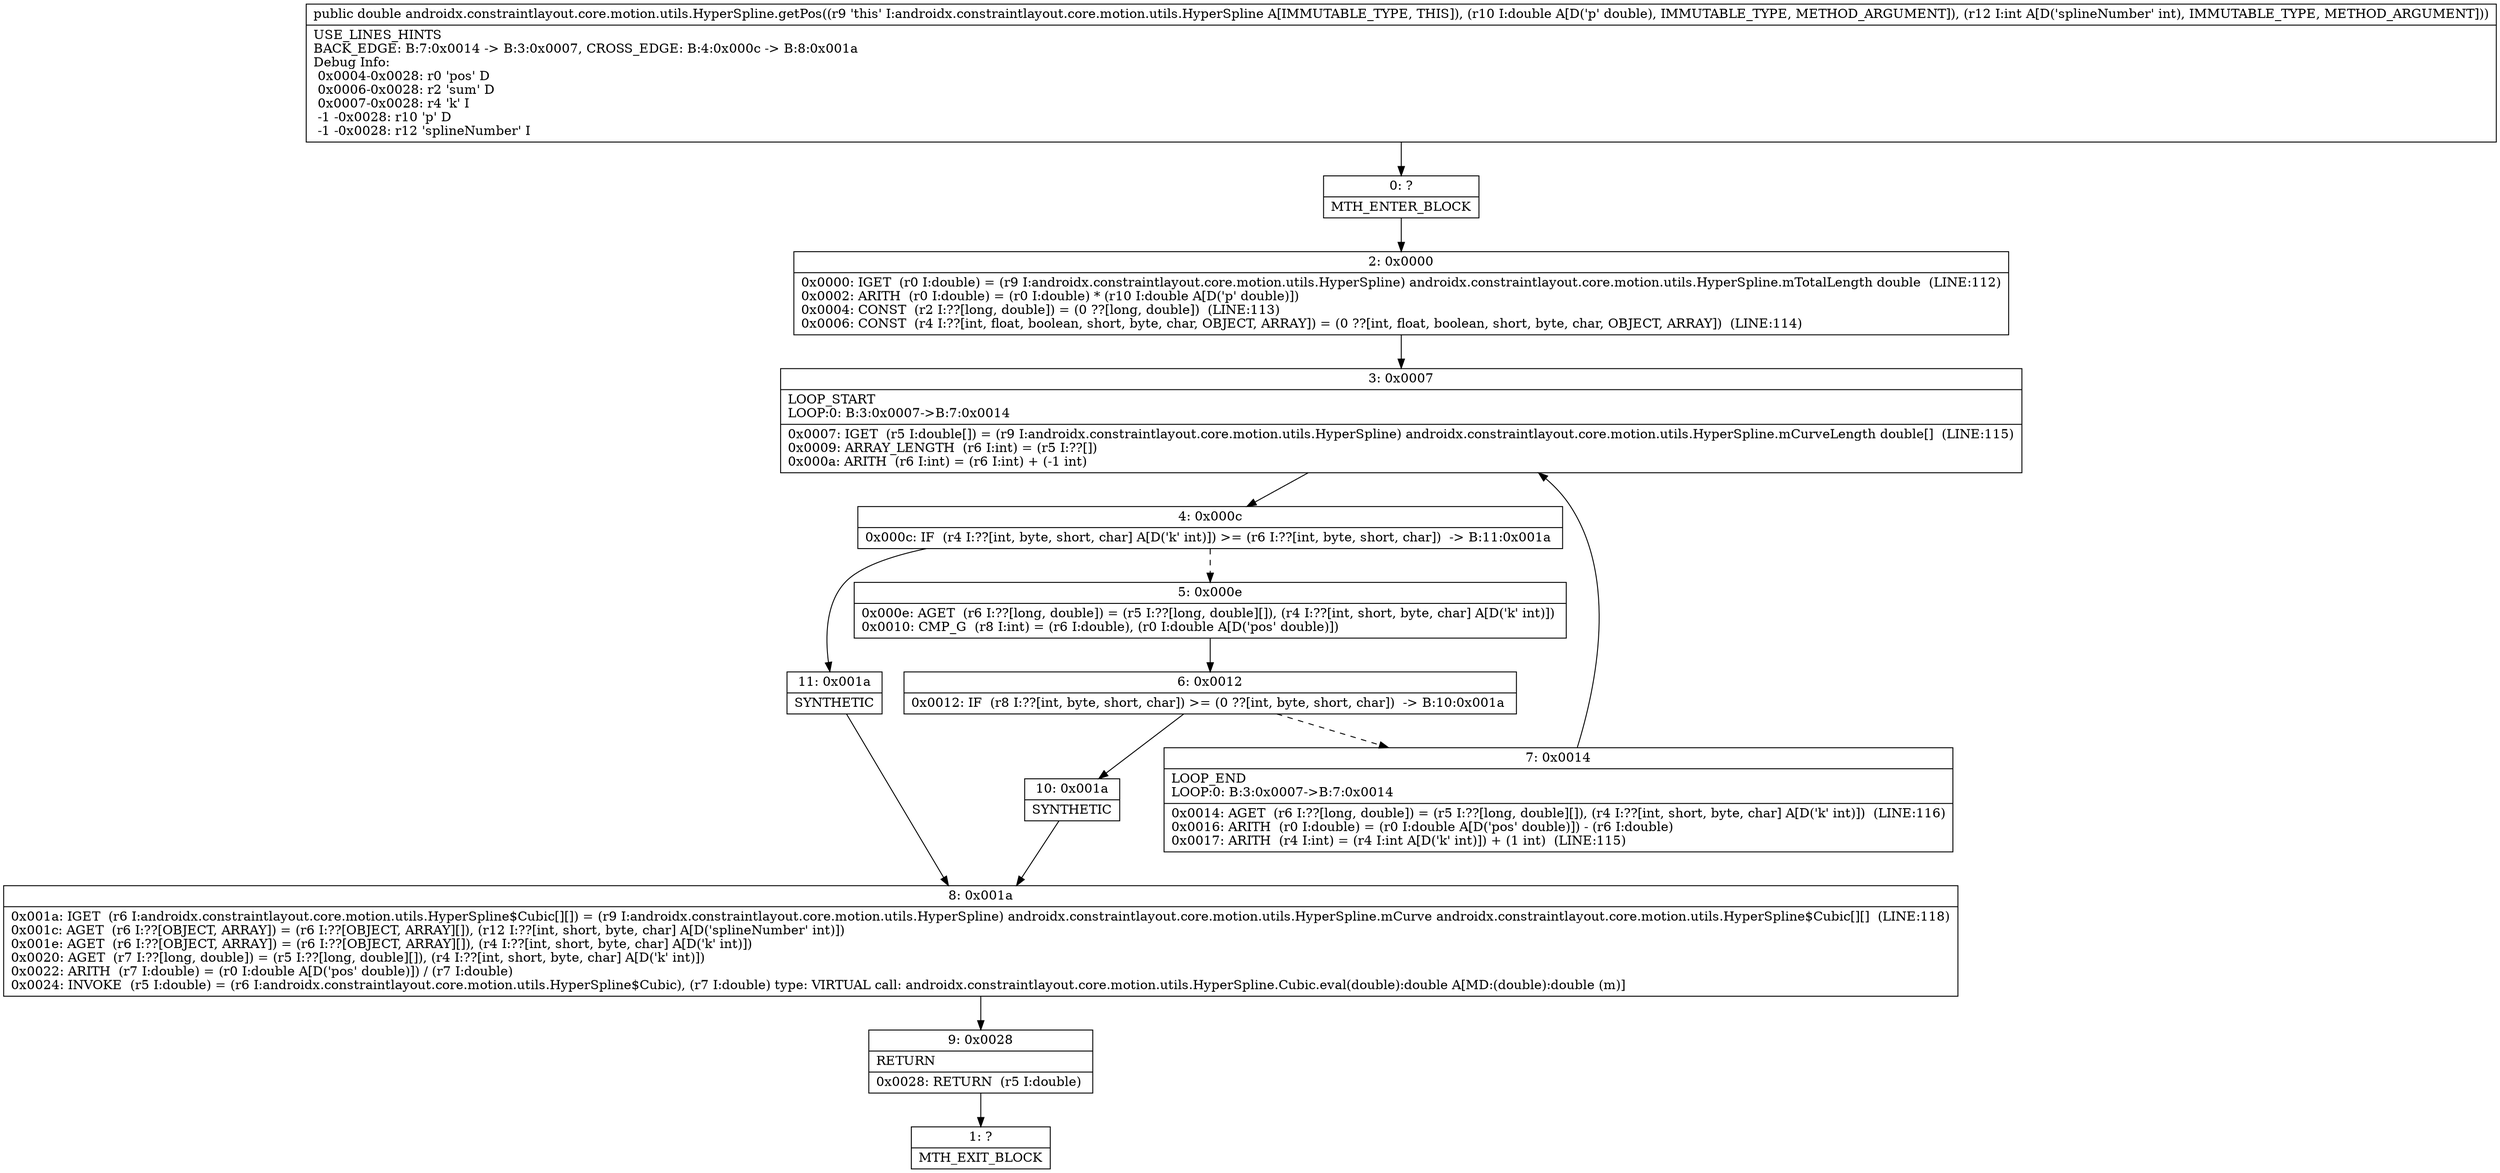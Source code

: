 digraph "CFG forandroidx.constraintlayout.core.motion.utils.HyperSpline.getPos(DI)D" {
Node_0 [shape=record,label="{0\:\ ?|MTH_ENTER_BLOCK\l}"];
Node_2 [shape=record,label="{2\:\ 0x0000|0x0000: IGET  (r0 I:double) = (r9 I:androidx.constraintlayout.core.motion.utils.HyperSpline) androidx.constraintlayout.core.motion.utils.HyperSpline.mTotalLength double  (LINE:112)\l0x0002: ARITH  (r0 I:double) = (r0 I:double) * (r10 I:double A[D('p' double)]) \l0x0004: CONST  (r2 I:??[long, double]) = (0 ??[long, double])  (LINE:113)\l0x0006: CONST  (r4 I:??[int, float, boolean, short, byte, char, OBJECT, ARRAY]) = (0 ??[int, float, boolean, short, byte, char, OBJECT, ARRAY])  (LINE:114)\l}"];
Node_3 [shape=record,label="{3\:\ 0x0007|LOOP_START\lLOOP:0: B:3:0x0007\-\>B:7:0x0014\l|0x0007: IGET  (r5 I:double[]) = (r9 I:androidx.constraintlayout.core.motion.utils.HyperSpline) androidx.constraintlayout.core.motion.utils.HyperSpline.mCurveLength double[]  (LINE:115)\l0x0009: ARRAY_LENGTH  (r6 I:int) = (r5 I:??[]) \l0x000a: ARITH  (r6 I:int) = (r6 I:int) + (\-1 int) \l}"];
Node_4 [shape=record,label="{4\:\ 0x000c|0x000c: IF  (r4 I:??[int, byte, short, char] A[D('k' int)]) \>= (r6 I:??[int, byte, short, char])  \-\> B:11:0x001a \l}"];
Node_5 [shape=record,label="{5\:\ 0x000e|0x000e: AGET  (r6 I:??[long, double]) = (r5 I:??[long, double][]), (r4 I:??[int, short, byte, char] A[D('k' int)]) \l0x0010: CMP_G  (r8 I:int) = (r6 I:double), (r0 I:double A[D('pos' double)]) \l}"];
Node_6 [shape=record,label="{6\:\ 0x0012|0x0012: IF  (r8 I:??[int, byte, short, char]) \>= (0 ??[int, byte, short, char])  \-\> B:10:0x001a \l}"];
Node_7 [shape=record,label="{7\:\ 0x0014|LOOP_END\lLOOP:0: B:3:0x0007\-\>B:7:0x0014\l|0x0014: AGET  (r6 I:??[long, double]) = (r5 I:??[long, double][]), (r4 I:??[int, short, byte, char] A[D('k' int)])  (LINE:116)\l0x0016: ARITH  (r0 I:double) = (r0 I:double A[D('pos' double)]) \- (r6 I:double) \l0x0017: ARITH  (r4 I:int) = (r4 I:int A[D('k' int)]) + (1 int)  (LINE:115)\l}"];
Node_10 [shape=record,label="{10\:\ 0x001a|SYNTHETIC\l}"];
Node_8 [shape=record,label="{8\:\ 0x001a|0x001a: IGET  (r6 I:androidx.constraintlayout.core.motion.utils.HyperSpline$Cubic[][]) = (r9 I:androidx.constraintlayout.core.motion.utils.HyperSpline) androidx.constraintlayout.core.motion.utils.HyperSpline.mCurve androidx.constraintlayout.core.motion.utils.HyperSpline$Cubic[][]  (LINE:118)\l0x001c: AGET  (r6 I:??[OBJECT, ARRAY]) = (r6 I:??[OBJECT, ARRAY][]), (r12 I:??[int, short, byte, char] A[D('splineNumber' int)]) \l0x001e: AGET  (r6 I:??[OBJECT, ARRAY]) = (r6 I:??[OBJECT, ARRAY][]), (r4 I:??[int, short, byte, char] A[D('k' int)]) \l0x0020: AGET  (r7 I:??[long, double]) = (r5 I:??[long, double][]), (r4 I:??[int, short, byte, char] A[D('k' int)]) \l0x0022: ARITH  (r7 I:double) = (r0 I:double A[D('pos' double)]) \/ (r7 I:double) \l0x0024: INVOKE  (r5 I:double) = (r6 I:androidx.constraintlayout.core.motion.utils.HyperSpline$Cubic), (r7 I:double) type: VIRTUAL call: androidx.constraintlayout.core.motion.utils.HyperSpline.Cubic.eval(double):double A[MD:(double):double (m)]\l}"];
Node_9 [shape=record,label="{9\:\ 0x0028|RETURN\l|0x0028: RETURN  (r5 I:double) \l}"];
Node_1 [shape=record,label="{1\:\ ?|MTH_EXIT_BLOCK\l}"];
Node_11 [shape=record,label="{11\:\ 0x001a|SYNTHETIC\l}"];
MethodNode[shape=record,label="{public double androidx.constraintlayout.core.motion.utils.HyperSpline.getPos((r9 'this' I:androidx.constraintlayout.core.motion.utils.HyperSpline A[IMMUTABLE_TYPE, THIS]), (r10 I:double A[D('p' double), IMMUTABLE_TYPE, METHOD_ARGUMENT]), (r12 I:int A[D('splineNumber' int), IMMUTABLE_TYPE, METHOD_ARGUMENT]))  | USE_LINES_HINTS\lBACK_EDGE: B:7:0x0014 \-\> B:3:0x0007, CROSS_EDGE: B:4:0x000c \-\> B:8:0x001a\lDebug Info:\l  0x0004\-0x0028: r0 'pos' D\l  0x0006\-0x0028: r2 'sum' D\l  0x0007\-0x0028: r4 'k' I\l  \-1 \-0x0028: r10 'p' D\l  \-1 \-0x0028: r12 'splineNumber' I\l}"];
MethodNode -> Node_0;Node_0 -> Node_2;
Node_2 -> Node_3;
Node_3 -> Node_4;
Node_4 -> Node_5[style=dashed];
Node_4 -> Node_11;
Node_5 -> Node_6;
Node_6 -> Node_7[style=dashed];
Node_6 -> Node_10;
Node_7 -> Node_3;
Node_10 -> Node_8;
Node_8 -> Node_9;
Node_9 -> Node_1;
Node_11 -> Node_8;
}

